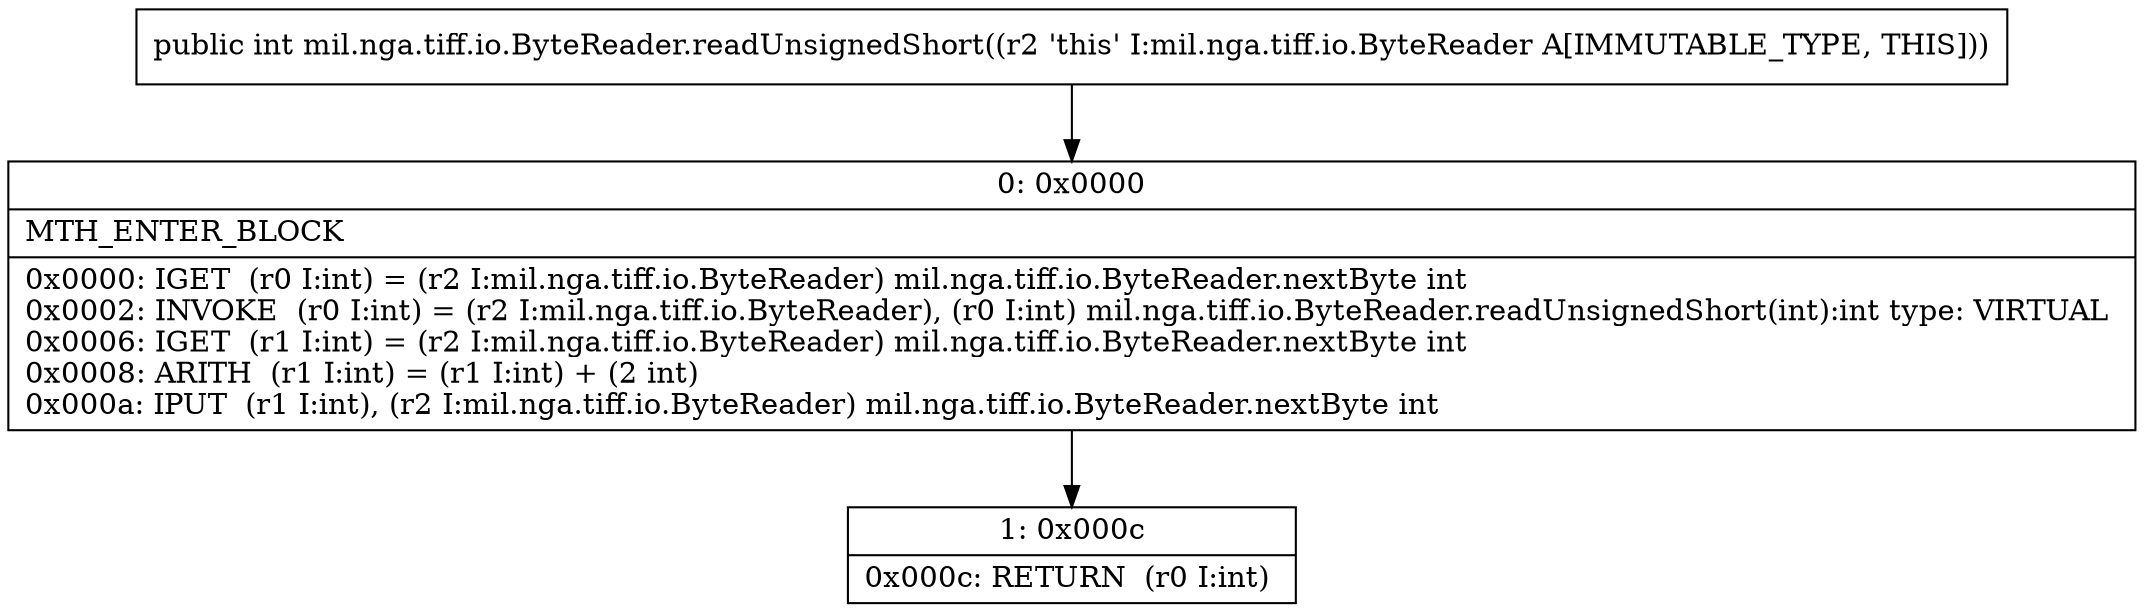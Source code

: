 digraph "CFG formil.nga.tiff.io.ByteReader.readUnsignedShort()I" {
Node_0 [shape=record,label="{0\:\ 0x0000|MTH_ENTER_BLOCK\l|0x0000: IGET  (r0 I:int) = (r2 I:mil.nga.tiff.io.ByteReader) mil.nga.tiff.io.ByteReader.nextByte int \l0x0002: INVOKE  (r0 I:int) = (r2 I:mil.nga.tiff.io.ByteReader), (r0 I:int) mil.nga.tiff.io.ByteReader.readUnsignedShort(int):int type: VIRTUAL \l0x0006: IGET  (r1 I:int) = (r2 I:mil.nga.tiff.io.ByteReader) mil.nga.tiff.io.ByteReader.nextByte int \l0x0008: ARITH  (r1 I:int) = (r1 I:int) + (2 int) \l0x000a: IPUT  (r1 I:int), (r2 I:mil.nga.tiff.io.ByteReader) mil.nga.tiff.io.ByteReader.nextByte int \l}"];
Node_1 [shape=record,label="{1\:\ 0x000c|0x000c: RETURN  (r0 I:int) \l}"];
MethodNode[shape=record,label="{public int mil.nga.tiff.io.ByteReader.readUnsignedShort((r2 'this' I:mil.nga.tiff.io.ByteReader A[IMMUTABLE_TYPE, THIS])) }"];
MethodNode -> Node_0;
Node_0 -> Node_1;
}

